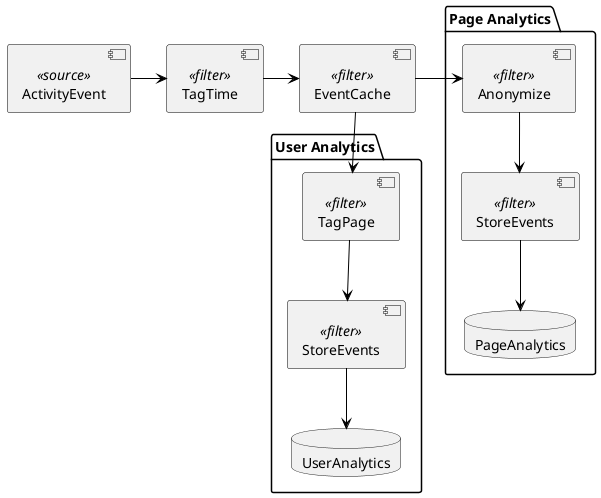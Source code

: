 @startuml activity-tracking
skinparam shadowing false
skinparam ComponentBorderColor black
skinparam ArrowColor black

[ActivityEvent] as source <<source>>
[TagTime] as tagTime <<filter>>
[EventCache] as cache <<filter>>
package "Page Analytics" {
    [Anonymize] as anon <<filter>>
    [StoreEvents] as pageStore <<filter>>
    database "PageAnalytics" as pagedb
}
package "User Analytics" {
    [TagPage] as tagPage <<filter>>
    [StoreEvents] as userStore <<filter>>
    database "UserAnalytics" as userdb
}

source -right-> tagTime
tagTime -right-> cache

cache -right-> anon
anon --> pageStore
pageStore --> pagedb

cache --> tagPage
tagPage --> userStore
userStore --> userdb
@enduml